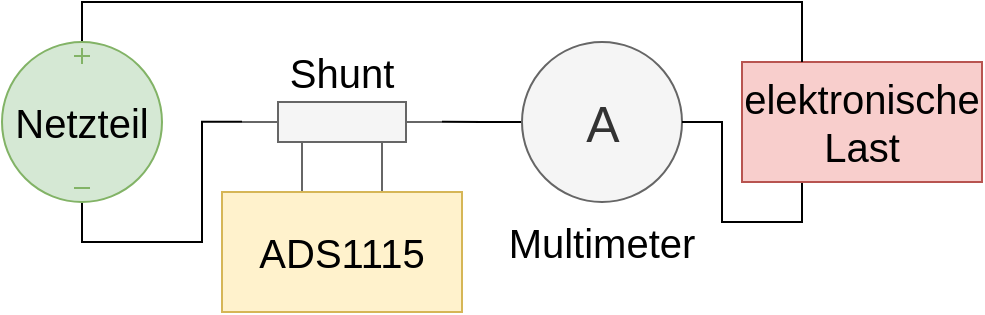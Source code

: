 <mxfile version="21.2.1" type="device">
  <diagram name="Seite-1" id="-XhlRZhIICdfFYjHTgKn">
    <mxGraphModel dx="1434" dy="1003" grid="1" gridSize="10" guides="1" tooltips="1" connect="1" arrows="1" fold="1" page="1" pageScale="1" pageWidth="827" pageHeight="1169" math="0" shadow="0">
      <root>
        <mxCell id="0" />
        <mxCell id="1" parent="0" />
        <mxCell id="6TcdIyrJK6zv277o2cOy-13" style="edgeStyle=orthogonalEdgeStyle;rounded=0;orthogonalLoop=1;jettySize=auto;html=1;exitX=0;exitY=0.5;exitDx=0;exitDy=0;entryX=0;entryY=0.78;entryDx=0;entryDy=0;entryPerimeter=0;endArrow=none;endFill=0;fontSize=20;" edge="1" parent="1" source="6TcdIyrJK6zv277o2cOy-1" target="6TcdIyrJK6zv277o2cOy-2">
          <mxGeometry relative="1" as="geometry" />
        </mxCell>
        <mxCell id="6TcdIyrJK6zv277o2cOy-1" value="&lt;font style=&quot;font-size: 25px;&quot;&gt;A&lt;/font&gt;" style="verticalLabelPosition=middle;shadow=0;dashed=0;align=center;html=1;verticalAlign=middle;strokeWidth=1;shape=ellipse;aspect=fixed;fontSize=20;fillColor=#f5f5f5;fontColor=#333333;strokeColor=#666666;" vertex="1" parent="1">
          <mxGeometry x="440" y="360" width="80" height="80" as="geometry" />
        </mxCell>
        <mxCell id="6TcdIyrJK6zv277o2cOy-14" style="edgeStyle=orthogonalEdgeStyle;rounded=0;orthogonalLoop=1;jettySize=auto;html=1;exitX=1;exitY=0.78;exitDx=0;exitDy=0;exitPerimeter=0;entryX=0.5;entryY=1;entryDx=0;entryDy=0;entryPerimeter=0;endArrow=none;endFill=0;fontSize=20;" edge="1" parent="1" source="6TcdIyrJK6zv277o2cOy-2" target="6TcdIyrJK6zv277o2cOy-6">
          <mxGeometry relative="1" as="geometry" />
        </mxCell>
        <mxCell id="6TcdIyrJK6zv277o2cOy-15" style="edgeStyle=orthogonalEdgeStyle;rounded=0;orthogonalLoop=1;jettySize=auto;html=1;exitX=0.7;exitY=0;exitDx=0;exitDy=0;exitPerimeter=0;entryX=0.25;entryY=0;entryDx=0;entryDy=0;endArrow=none;endFill=0;fontSize=20;" edge="1" parent="1" source="6TcdIyrJK6zv277o2cOy-2" target="6TcdIyrJK6zv277o2cOy-3">
          <mxGeometry relative="1" as="geometry" />
        </mxCell>
        <mxCell id="6TcdIyrJK6zv277o2cOy-16" style="edgeStyle=orthogonalEdgeStyle;rounded=0;orthogonalLoop=1;jettySize=auto;html=1;exitX=0.3;exitY=0;exitDx=0;exitDy=0;exitPerimeter=0;entryX=0.75;entryY=0;entryDx=0;entryDy=0;endArrow=none;endFill=0;fontSize=20;" edge="1" parent="1" source="6TcdIyrJK6zv277o2cOy-2" target="6TcdIyrJK6zv277o2cOy-3">
          <mxGeometry relative="1" as="geometry" />
        </mxCell>
        <mxCell id="6TcdIyrJK6zv277o2cOy-2" value="" style="pointerEvents=1;verticalLabelPosition=bottom;shadow=0;dashed=0;align=center;html=1;verticalAlign=top;shape=mxgraph.electrical.resistors.resistor,_shunt;direction=west;fontSize=20;fillColor=#f5f5f5;fontColor=#333333;strokeColor=#666666;" vertex="1" parent="1">
          <mxGeometry x="300" y="390" width="100" height="45" as="geometry" />
        </mxCell>
        <mxCell id="6TcdIyrJK6zv277o2cOy-3" value="ADS1115" style="rounded=0;whiteSpace=wrap;html=1;fontSize=20;fillColor=#fff2cc;strokeColor=#d6b656;" vertex="1" parent="1">
          <mxGeometry x="290" y="435" width="120" height="60" as="geometry" />
        </mxCell>
        <mxCell id="6TcdIyrJK6zv277o2cOy-12" style="edgeStyle=orthogonalEdgeStyle;rounded=0;orthogonalLoop=1;jettySize=auto;html=1;exitX=0.25;exitY=1;exitDx=0;exitDy=0;endArrow=none;endFill=0;fontSize=20;" edge="1" parent="1" source="6TcdIyrJK6zv277o2cOy-4" target="6TcdIyrJK6zv277o2cOy-1">
          <mxGeometry relative="1" as="geometry">
            <Array as="points">
              <mxPoint x="580" y="450" />
              <mxPoint x="540" y="450" />
              <mxPoint x="540" y="400" />
            </Array>
          </mxGeometry>
        </mxCell>
        <mxCell id="6TcdIyrJK6zv277o2cOy-4" value="elektronische Last" style="rounded=0;whiteSpace=wrap;html=1;fontSize=20;fillColor=#f8cecc;strokeColor=#b85450;" vertex="1" parent="1">
          <mxGeometry x="550" y="370" width="120" height="60" as="geometry" />
        </mxCell>
        <mxCell id="6TcdIyrJK6zv277o2cOy-11" style="edgeStyle=orthogonalEdgeStyle;rounded=0;orthogonalLoop=1;jettySize=auto;html=1;exitX=0.5;exitY=0;exitDx=0;exitDy=0;exitPerimeter=0;entryX=0.25;entryY=0;entryDx=0;entryDy=0;endArrow=none;endFill=0;fontSize=20;" edge="1" parent="1" source="6TcdIyrJK6zv277o2cOy-6" target="6TcdIyrJK6zv277o2cOy-4">
          <mxGeometry relative="1" as="geometry" />
        </mxCell>
        <mxCell id="6TcdIyrJK6zv277o2cOy-6" value="" style="pointerEvents=1;verticalLabelPosition=bottom;shadow=0;dashed=0;align=center;html=1;verticalAlign=top;shape=mxgraph.electrical.signal_sources.source;aspect=fixed;points=[[0.5,0,0],[1,0.5,0],[0.5,1,0],[0,0.5,0]];elSignalType=dc3;fontSize=20;fillColor=#d5e8d4;strokeColor=#82b366;" vertex="1" parent="1">
          <mxGeometry x="180" y="360" width="80" height="80" as="geometry" />
        </mxCell>
        <mxCell id="6TcdIyrJK6zv277o2cOy-17" value="&lt;font style=&quot;font-size: 20px;&quot;&gt;Shunt&lt;/font&gt;" style="text;html=1;strokeColor=none;fillColor=none;align=center;verticalAlign=middle;whiteSpace=wrap;rounded=0;" vertex="1" parent="1">
          <mxGeometry x="320" y="360" width="60" height="30" as="geometry" />
        </mxCell>
        <mxCell id="6TcdIyrJK6zv277o2cOy-18" value="&lt;font style=&quot;font-size: 20px;&quot;&gt;Netzteil&lt;/font&gt;" style="text;html=1;align=center;verticalAlign=middle;whiteSpace=wrap;rounded=0;" vertex="1" parent="1">
          <mxGeometry x="190" y="385" width="60" height="30" as="geometry" />
        </mxCell>
        <mxCell id="6TcdIyrJK6zv277o2cOy-20" value="&lt;font style=&quot;font-size: 20px;&quot;&gt;Multimeter&lt;/font&gt;" style="text;html=1;strokeColor=none;fillColor=none;align=center;verticalAlign=middle;whiteSpace=wrap;rounded=0;" vertex="1" parent="1">
          <mxGeometry x="450" y="445" width="60" height="30" as="geometry" />
        </mxCell>
      </root>
    </mxGraphModel>
  </diagram>
</mxfile>
